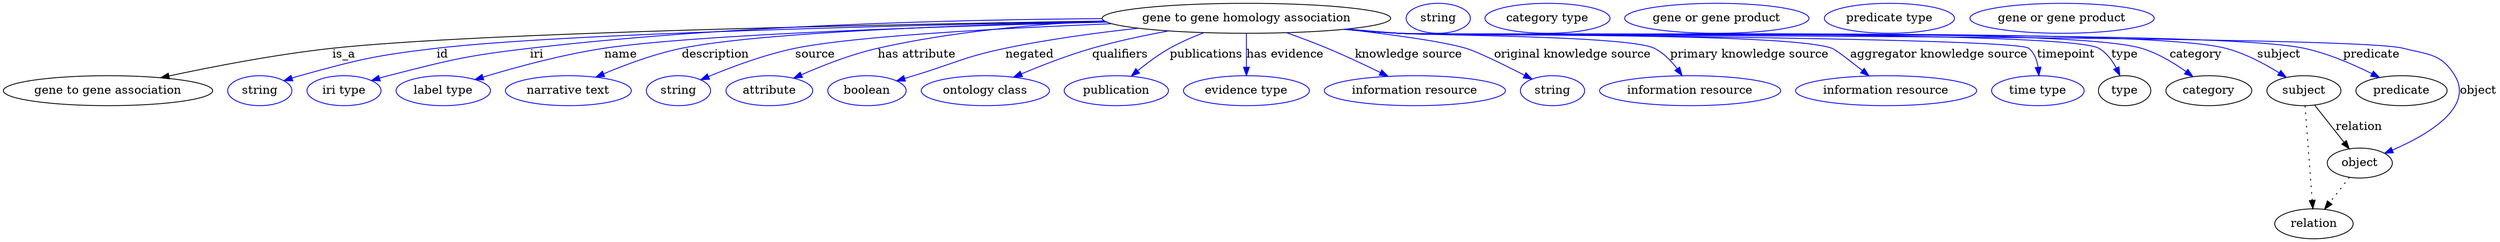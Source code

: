 digraph {
	graph [bb="0,0,2987.4,283"];
	node [label="\N"];
	"gene to gene homology association"	[height=0.5,
		label="gene to gene homology association",
		pos="1488.4,265",
		width=4.8024];
	"gene to gene association"	[height=0.5,
		pos="125.44,178",
		width=3.4844];
	"gene to gene homology association" -> "gene to gene association"	[label=is_a,
		lp="408.44,221.5",
		pos="e,188.63,193.55 1318.2,261.71 1056.7,257.66 568.13,247.81 394.44,229 327.53,221.75 252.29,207.21 198.43,195.67"];
	id	[color=blue,
		height=0.5,
		label=string,
		pos="307.44,178",
		width=1.0652];
	"gene to gene homology association" -> id	[color=blue,
		label=id,
		lp="526.44,221.5",
		pos="e,336.42,190.01 1319.3,261.2 1083.8,256.74 669.17,246.65 519.44,229 445.6,220.3 427.11,215.79 355.44,196 352.33,195.14 349.13,194.18 \
345.93,193.17",
		style=solid];
	iri	[color=blue,
		height=0.5,
		label="iri type",
		pos="408.44,178",
		width=1.2277];
	"gene to gene homology association" -> iri	[color=blue,
		label=iri,
		lp="638.44,221.5",
		pos="e,441.34,190.21 1315.3,264.64 1141.6,263.48 866.6,256.71 630.44,229 554.43,220.08 535.56,215.05 461.44,196 458.06,195.13 454.58,\
194.17 451.1,193.16",
		style=solid];
	name	[color=blue,
		height=0.5,
		label="label type",
		pos="527.44,178",
		width=1.5707];
	"gene to gene homology association" -> name	[color=blue,
		label=name,
		lp="739.44,221.5",
		pos="e,565.56,191.46 1321,260.47 1130.5,255.73 831.1,245.89 719.44,229 669.57,221.46 613.94,206.19 575.45,194.5",
		style=solid];
	description	[color=blue,
		height=0.5,
		label="narrative text",
		pos="677.44,178",
		width=2.0943];
	"gene to gene homology association" -> description	[color=blue,
		label=description,
		lp="852.94,221.5",
		pos="e,710.18,194.32 1319.7,261.08 1151.6,257.12 905.67,248.21 812.44,229 780.28,222.37 745.58,209.38 719.41,198.3",
		style=solid];
	source	[color=blue,
		height=0.5,
		label=string,
		pos="809.44,178",
		width=1.0652];
	"gene to gene homology association" -> source	[color=blue,
		label=source,
		lp="971.44,221.5",
		pos="e,836.01,191.19 1326.8,258.57 1194.2,253.19 1017.3,243.6 947.44,229 911.78,221.55 872.92,206.83 845.55,195.28",
		style=solid];
	"has attribute"	[color=blue,
		height=0.5,
		label=attribute,
		pos="917.44,178",
		width=1.4443];
	"gene to gene homology association" -> "has attribute"	[color=blue,
		label="has attribute",
		lp="1093.4,221.5",
		pos="e,946.39,193.03 1317.7,262.02 1235,258.15 1134.6,249.13 1046.4,229 1014.9,221.8 980.79,208.32 955.59,197.17",
		style=solid];
	negated	[color=blue,
		height=0.5,
		label=boolean,
		pos="1034.4,178",
		width=1.2999];
	"gene to gene homology association" -> negated	[color=blue,
		label=negated,
		lp="1228.4,221.5",
		pos="e,1069.6,189.93 1358.5,253.05 1308.5,247.58 1251,239.78 1199.4,229 1149.5,218.56 1138.3,210.87 1089.4,196 1086.1,194.99 1082.7,193.95 \
1079.3,192.9",
		style=solid];
	qualifiers	[color=blue,
		height=0.5,
		label="ontology class",
		pos="1175.4,178",
		width=2.1304];
	"gene to gene homology association" -> qualifiers	[color=blue,
		label=qualifiers,
		lp="1336.9,221.5",
		pos="e,1209.3,194.24 1395,249.79 1365.4,244.38 1332.8,237.44 1303.4,229 1274.6,220.71 1243.2,208.5 1218.7,198.21",
		style=solid];
	publications	[color=blue,
		height=0.5,
		label=publication,
		pos="1332.4,178",
		width=1.7332];
	"gene to gene homology association" -> publications	[color=blue,
		label=publications,
		lp="1440.4,221.5",
		pos="e,1350.4,195.45 1437.5,247.74 1423.8,242.54 1409.2,236.22 1396.4,229 1383,221.42 1369.4,211.19 1358.1,201.95",
		style=solid];
	"has evidence"	[color=blue,
		height=0.5,
		label="evidence type",
		pos="1488.4,178",
		width=2.0943];
	"gene to gene homology association" -> "has evidence"	[color=blue,
		label="has evidence",
		lp="1534.9,221.5",
		pos="e,1488.4,196.18 1488.4,246.8 1488.4,235.16 1488.4,219.55 1488.4,206.24",
		style=solid];
	"knowledge source"	[color=blue,
		height=0.5,
		label="information resource",
		pos="1690.4,178",
		width=3.015];
	"gene to gene homology association" -> "knowledge source"	[color=blue,
		label="knowledge source",
		lp="1682.9,221.5",
		pos="e,1658.2,195.37 1536.7,247.65 1552.3,242.06 1569.7,235.55 1585.4,229 1606.7,220.11 1629.9,209.19 1649.1,199.83",
		style=solid];
	"original knowledge source"	[color=blue,
		height=0.5,
		label=string,
		pos="1855.4,178",
		width=1.0652];
	"gene to gene homology association" -> "original knowledge source"	[color=blue,
		label="original knowledge source",
		lp="1879.4,221.5",
		pos="e,1830.9,191.91 1607,251.88 1663.5,245.37 1724.5,237.04 1751.4,229 1765.4,224.83 1797.1,209.26 1821.8,196.59",
		style=solid];
	"primary knowledge source"	[color=blue,
		height=0.5,
		label="information resource",
		pos="2020.4,178",
		width=3.015];
	"gene to gene homology association" -> "primary knowledge source"	[color=blue,
		label="primary knowledge source",
		lp="2091.4,221.5",
		pos="e,2010.8,196.12 1609.3,252.12 1629.7,250.29 1650.7,248.5 1670.4,247 1704.5,244.41 1946.8,244.16 1977.4,229 1988.4,223.56 1997.8,\
213.91 2004.9,204.53",
		style=solid];
	"aggregator knowledge source"	[color=blue,
		height=0.5,
		label="information resource",
		pos="2255.4,178",
		width=3.015];
	"gene to gene homology association" -> "aggregator knowledge source"	[color=blue,
		label="aggregator knowledge source",
		lp="2318.9,221.5",
		pos="e,2234.8,195.87 1607.3,251.89 1628.3,250.03 1650,248.31 1670.4,247 1728.1,243.31 2136,248.56 2190.4,229 2194.8,227.43 2211.6,214.51 \
2227,202.19",
		style=solid];
	timepoint	[color=blue,
		height=0.5,
		label="time type",
		pos="2437.4,178",
		width=1.5346];
	"gene to gene homology association" -> timepoint	[color=blue,
		label=timepoint,
		lp="2471.4,221.5",
		pos="e,2438.6,196.11 1606.3,251.79 1627.6,249.92 1649.7,248.21 1670.4,247 1691.4,245.77 2410.2,242.36 2426.4,229 2433.2,223.46 2436.4,\
214.82 2437.7,206.27",
		style=solid];
	type	[height=0.5,
		pos="2541.4,178",
		width=0.86659];
	"gene to gene homology association" -> type	[color=blue,
		label=type,
		lp="2541.4,221.5",
		pos="e,2535.8,196.13 1606.3,251.75 1627.6,249.88 1649.7,248.19 1670.4,247 1717,244.33 2469.9,252.14 2510.4,229 2519.7,223.74 2526.5,214.51 \
2531.4,205.41",
		style=solid];
	category	[height=0.5,
		pos="2642.4,178",
		width=1.4263];
	"gene to gene homology association" -> category	[color=blue,
		label=category,
		lp="2626.9,221.5",
		pos="e,2623.2,194.98 1605.8,251.77 1627.3,249.89 1649.5,248.19 1670.4,247 1769.3,241.39 2466.5,256.99 2561.4,229 2580.8,223.3 2600.1,\
211.67 2615,201.06",
		style=solid];
	subject	[height=0.5,
		pos="2756.4,178",
		width=1.2277];
	"gene to gene homology association" -> subject	[color=blue,
		label=subject,
		lp="2726.4,221.5",
		pos="e,2735.2,194.04 1605.8,251.73 1627.3,249.86 1649.5,248.16 1670.4,247 1780.5,240.87 2555.7,256.65 2662.4,229 2685.3,223.08 2708.7,\
210.62 2726.5,199.62",
		style=solid];
	predicate	[height=0.5,
		pos="2873.4,178",
		width=1.5165];
	"gene to gene homology association" -> predicate	[color=blue,
		label=predicate,
		lp="2837.4,221.5",
		pos="e,2847,193.82 1605.8,251.7 1627.3,249.83 1649.5,248.15 1670.4,247 1790.9,240.38 2638.4,254.18 2756.4,229 2785,222.91 2815.2,209.79 \
2837.8,198.51",
		style=solid];
	object	[height=0.5,
		pos="2823.4,91",
		width=1.0832];
	"gene to gene homology association" -> object	[color=blue,
		label=object,
		lp="2965.4,178",
		pos="e,2853.1,102.71 1605.3,251.72 1627,249.83 1649.4,248.14 1670.4,247 1737.3,243.38 2810.6,245.7 2875.4,229 2905.7,221.22 2921.4,222.76 \
2937.4,196 2960.7,157.33 2904,124.53 2862.5,106.62",
		style=solid];
	association_type	[color=blue,
		height=0.5,
		label=string,
		pos="1717.4,265",
		width=1.0652];
	association_category	[color=blue,
		height=0.5,
		label="category type",
		pos="1848.4,265",
		width=2.0762];
	subject -> object	[label=relation,
		lp="2822.4,134.5",
		pos="e,2810.8,108.05 2769.4,160.61 2779.3,147.95 2793.3,130.24 2804.5,115.98"];
	relation	[height=0.5,
		pos="2768.4,18",
		width=1.2999];
	subject -> relation	[pos="e,2767.1,36.188 2757.7,159.79 2759.8,132.48 2763.9,78.994 2766.4,46.38",
		style=dotted];
	"gene to gene homology association_subject"	[color=blue,
		height=0.5,
		label="gene or gene product",
		pos="2051.4,265",
		width=3.0692];
	"gene to gene homology association_predicate"	[color=blue,
		height=0.5,
		label="predicate type",
		pos="2257.4,265",
		width=2.1665];
	object -> relation	[pos="e,2781.3,35.54 2811,73.889 2804,64.939 2795.3,53.617 2787.5,43.584",
		style=dotted];
	"gene to gene homology association_object"	[color=blue,
		height=0.5,
		label="gene or gene product",
		pos="2463.4,265",
		width=3.0692];
}
